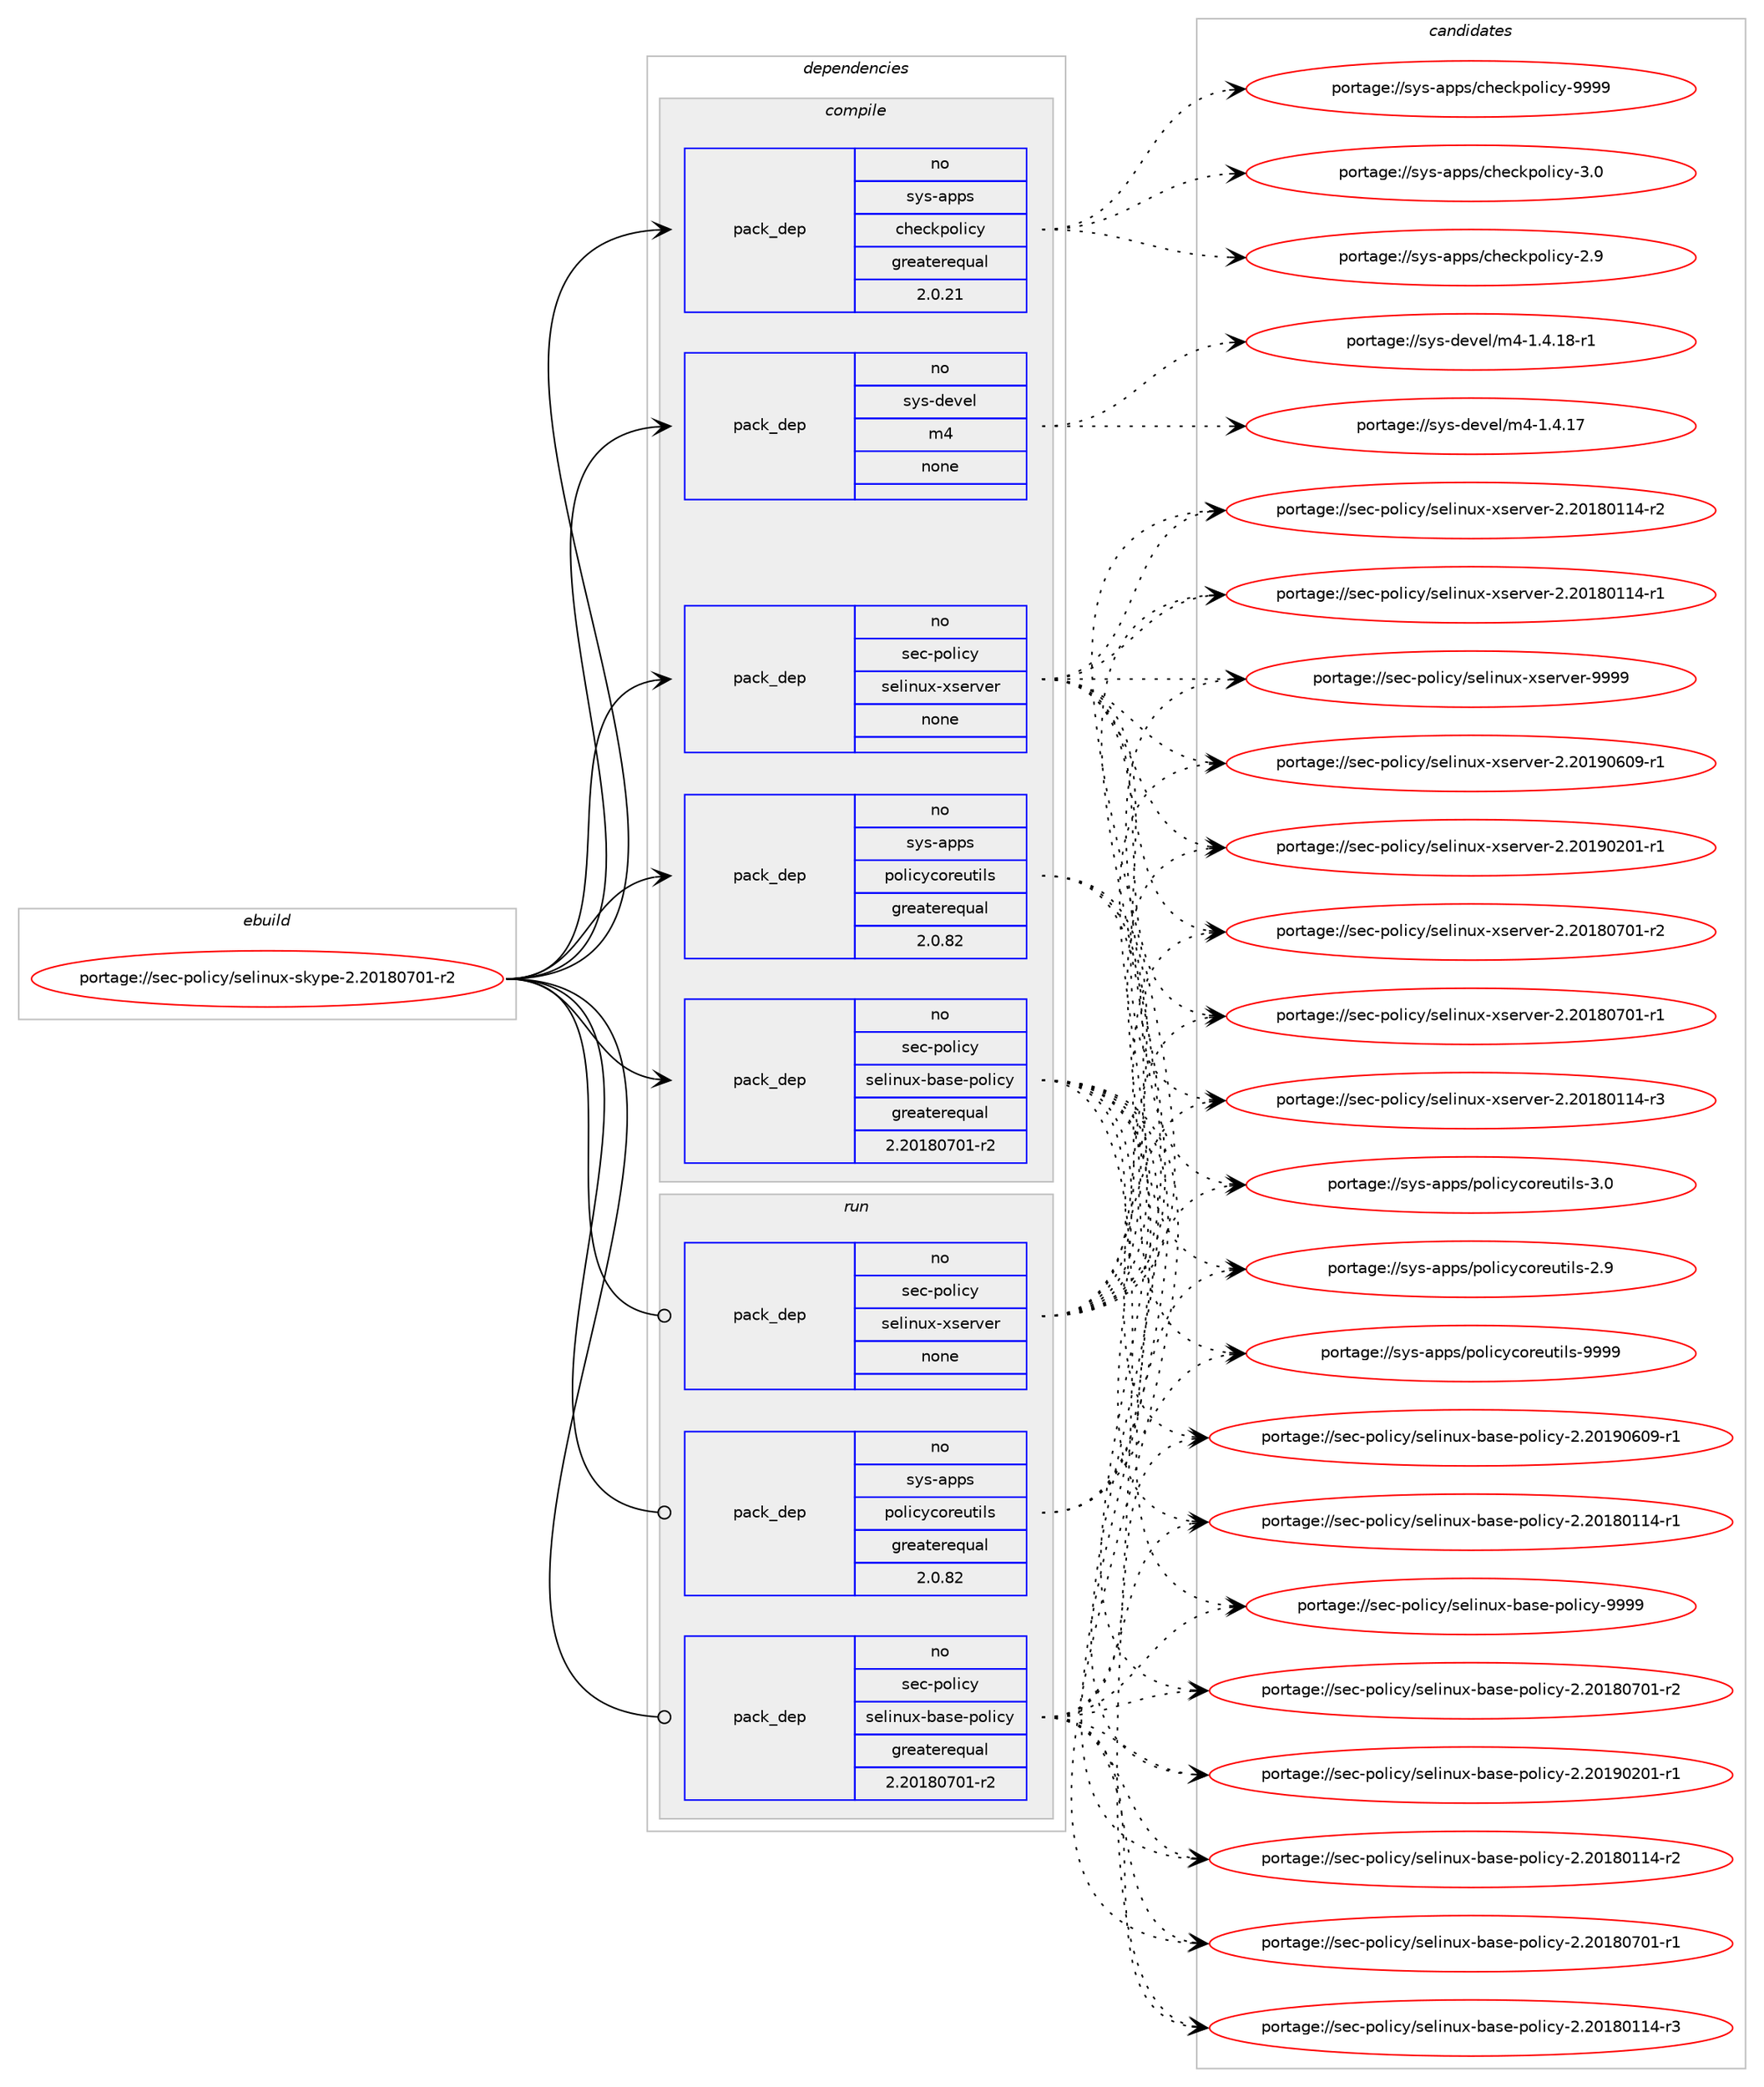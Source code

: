 digraph prolog {

# *************
# Graph options
# *************

newrank=true;
concentrate=true;
compound=true;
graph [rankdir=LR,fontname=Helvetica,fontsize=10,ranksep=1.5];#, ranksep=2.5, nodesep=0.2];
edge  [arrowhead=vee];
node  [fontname=Helvetica,fontsize=10];

# **********
# The ebuild
# **********

subgraph cluster_leftcol {
color=gray;
rank=same;
label=<<i>ebuild</i>>;
id [label="portage://sec-policy/selinux-skype-2.20180701-r2", color=red, width=4, href="../sec-policy/selinux-skype-2.20180701-r2.svg"];
}

# ****************
# The dependencies
# ****************

subgraph cluster_midcol {
color=gray;
label=<<i>dependencies</i>>;
subgraph cluster_compile {
fillcolor="#eeeeee";
style=filled;
label=<<i>compile</i>>;
subgraph pack52835 {
dependency68844 [label=<<TABLE BORDER="0" CELLBORDER="1" CELLSPACING="0" CELLPADDING="4" WIDTH="220"><TR><TD ROWSPAN="6" CELLPADDING="30">pack_dep</TD></TR><TR><TD WIDTH="110">no</TD></TR><TR><TD>sec-policy</TD></TR><TR><TD>selinux-base-policy</TD></TR><TR><TD>greaterequal</TD></TR><TR><TD>2.20180701-r2</TD></TR></TABLE>>, shape=none, color=blue];
}
id:e -> dependency68844:w [weight=20,style="solid",arrowhead="vee"];
subgraph pack52836 {
dependency68845 [label=<<TABLE BORDER="0" CELLBORDER="1" CELLSPACING="0" CELLPADDING="4" WIDTH="220"><TR><TD ROWSPAN="6" CELLPADDING="30">pack_dep</TD></TR><TR><TD WIDTH="110">no</TD></TR><TR><TD>sec-policy</TD></TR><TR><TD>selinux-xserver</TD></TR><TR><TD>none</TD></TR><TR><TD></TD></TR></TABLE>>, shape=none, color=blue];
}
id:e -> dependency68845:w [weight=20,style="solid",arrowhead="vee"];
subgraph pack52837 {
dependency68846 [label=<<TABLE BORDER="0" CELLBORDER="1" CELLSPACING="0" CELLPADDING="4" WIDTH="220"><TR><TD ROWSPAN="6" CELLPADDING="30">pack_dep</TD></TR><TR><TD WIDTH="110">no</TD></TR><TR><TD>sys-apps</TD></TR><TR><TD>checkpolicy</TD></TR><TR><TD>greaterequal</TD></TR><TR><TD>2.0.21</TD></TR></TABLE>>, shape=none, color=blue];
}
id:e -> dependency68846:w [weight=20,style="solid",arrowhead="vee"];
subgraph pack52838 {
dependency68847 [label=<<TABLE BORDER="0" CELLBORDER="1" CELLSPACING="0" CELLPADDING="4" WIDTH="220"><TR><TD ROWSPAN="6" CELLPADDING="30">pack_dep</TD></TR><TR><TD WIDTH="110">no</TD></TR><TR><TD>sys-apps</TD></TR><TR><TD>policycoreutils</TD></TR><TR><TD>greaterequal</TD></TR><TR><TD>2.0.82</TD></TR></TABLE>>, shape=none, color=blue];
}
id:e -> dependency68847:w [weight=20,style="solid",arrowhead="vee"];
subgraph pack52839 {
dependency68848 [label=<<TABLE BORDER="0" CELLBORDER="1" CELLSPACING="0" CELLPADDING="4" WIDTH="220"><TR><TD ROWSPAN="6" CELLPADDING="30">pack_dep</TD></TR><TR><TD WIDTH="110">no</TD></TR><TR><TD>sys-devel</TD></TR><TR><TD>m4</TD></TR><TR><TD>none</TD></TR><TR><TD></TD></TR></TABLE>>, shape=none, color=blue];
}
id:e -> dependency68848:w [weight=20,style="solid",arrowhead="vee"];
}
subgraph cluster_compileandrun {
fillcolor="#eeeeee";
style=filled;
label=<<i>compile and run</i>>;
}
subgraph cluster_run {
fillcolor="#eeeeee";
style=filled;
label=<<i>run</i>>;
subgraph pack52840 {
dependency68849 [label=<<TABLE BORDER="0" CELLBORDER="1" CELLSPACING="0" CELLPADDING="4" WIDTH="220"><TR><TD ROWSPAN="6" CELLPADDING="30">pack_dep</TD></TR><TR><TD WIDTH="110">no</TD></TR><TR><TD>sec-policy</TD></TR><TR><TD>selinux-base-policy</TD></TR><TR><TD>greaterequal</TD></TR><TR><TD>2.20180701-r2</TD></TR></TABLE>>, shape=none, color=blue];
}
id:e -> dependency68849:w [weight=20,style="solid",arrowhead="odot"];
subgraph pack52841 {
dependency68850 [label=<<TABLE BORDER="0" CELLBORDER="1" CELLSPACING="0" CELLPADDING="4" WIDTH="220"><TR><TD ROWSPAN="6" CELLPADDING="30">pack_dep</TD></TR><TR><TD WIDTH="110">no</TD></TR><TR><TD>sec-policy</TD></TR><TR><TD>selinux-xserver</TD></TR><TR><TD>none</TD></TR><TR><TD></TD></TR></TABLE>>, shape=none, color=blue];
}
id:e -> dependency68850:w [weight=20,style="solid",arrowhead="odot"];
subgraph pack52842 {
dependency68851 [label=<<TABLE BORDER="0" CELLBORDER="1" CELLSPACING="0" CELLPADDING="4" WIDTH="220"><TR><TD ROWSPAN="6" CELLPADDING="30">pack_dep</TD></TR><TR><TD WIDTH="110">no</TD></TR><TR><TD>sys-apps</TD></TR><TR><TD>policycoreutils</TD></TR><TR><TD>greaterequal</TD></TR><TR><TD>2.0.82</TD></TR></TABLE>>, shape=none, color=blue];
}
id:e -> dependency68851:w [weight=20,style="solid",arrowhead="odot"];
}
}

# **************
# The candidates
# **************

subgraph cluster_choices {
rank=same;
color=gray;
label=<<i>candidates</i>>;

subgraph choice52835 {
color=black;
nodesep=1;
choice1151019945112111108105991214711510110810511011712045989711510145112111108105991214557575757 [label="portage://sec-policy/selinux-base-policy-9999", color=red, width=4,href="../sec-policy/selinux-base-policy-9999.svg"];
choice11510199451121111081059912147115101108105110117120459897115101451121111081059912145504650484957485448574511449 [label="portage://sec-policy/selinux-base-policy-2.20190609-r1", color=red, width=4,href="../sec-policy/selinux-base-policy-2.20190609-r1.svg"];
choice11510199451121111081059912147115101108105110117120459897115101451121111081059912145504650484957485048494511449 [label="portage://sec-policy/selinux-base-policy-2.20190201-r1", color=red, width=4,href="../sec-policy/selinux-base-policy-2.20190201-r1.svg"];
choice11510199451121111081059912147115101108105110117120459897115101451121111081059912145504650484956485548494511450 [label="portage://sec-policy/selinux-base-policy-2.20180701-r2", color=red, width=4,href="../sec-policy/selinux-base-policy-2.20180701-r2.svg"];
choice11510199451121111081059912147115101108105110117120459897115101451121111081059912145504650484956485548494511449 [label="portage://sec-policy/selinux-base-policy-2.20180701-r1", color=red, width=4,href="../sec-policy/selinux-base-policy-2.20180701-r1.svg"];
choice11510199451121111081059912147115101108105110117120459897115101451121111081059912145504650484956484949524511451 [label="portage://sec-policy/selinux-base-policy-2.20180114-r3", color=red, width=4,href="../sec-policy/selinux-base-policy-2.20180114-r3.svg"];
choice11510199451121111081059912147115101108105110117120459897115101451121111081059912145504650484956484949524511450 [label="portage://sec-policy/selinux-base-policy-2.20180114-r2", color=red, width=4,href="../sec-policy/selinux-base-policy-2.20180114-r2.svg"];
choice11510199451121111081059912147115101108105110117120459897115101451121111081059912145504650484956484949524511449 [label="portage://sec-policy/selinux-base-policy-2.20180114-r1", color=red, width=4,href="../sec-policy/selinux-base-policy-2.20180114-r1.svg"];
dependency68844:e -> choice1151019945112111108105991214711510110810511011712045989711510145112111108105991214557575757:w [style=dotted,weight="100"];
dependency68844:e -> choice11510199451121111081059912147115101108105110117120459897115101451121111081059912145504650484957485448574511449:w [style=dotted,weight="100"];
dependency68844:e -> choice11510199451121111081059912147115101108105110117120459897115101451121111081059912145504650484957485048494511449:w [style=dotted,weight="100"];
dependency68844:e -> choice11510199451121111081059912147115101108105110117120459897115101451121111081059912145504650484956485548494511450:w [style=dotted,weight="100"];
dependency68844:e -> choice11510199451121111081059912147115101108105110117120459897115101451121111081059912145504650484956485548494511449:w [style=dotted,weight="100"];
dependency68844:e -> choice11510199451121111081059912147115101108105110117120459897115101451121111081059912145504650484956484949524511451:w [style=dotted,weight="100"];
dependency68844:e -> choice11510199451121111081059912147115101108105110117120459897115101451121111081059912145504650484956484949524511450:w [style=dotted,weight="100"];
dependency68844:e -> choice11510199451121111081059912147115101108105110117120459897115101451121111081059912145504650484956484949524511449:w [style=dotted,weight="100"];
}
subgraph choice52836 {
color=black;
nodesep=1;
choice11510199451121111081059912147115101108105110117120451201151011141181011144557575757 [label="portage://sec-policy/selinux-xserver-9999", color=red, width=4,href="../sec-policy/selinux-xserver-9999.svg"];
choice115101994511211110810599121471151011081051101171204512011510111411810111445504650484957485448574511449 [label="portage://sec-policy/selinux-xserver-2.20190609-r1", color=red, width=4,href="../sec-policy/selinux-xserver-2.20190609-r1.svg"];
choice115101994511211110810599121471151011081051101171204512011510111411810111445504650484957485048494511449 [label="portage://sec-policy/selinux-xserver-2.20190201-r1", color=red, width=4,href="../sec-policy/selinux-xserver-2.20190201-r1.svg"];
choice115101994511211110810599121471151011081051101171204512011510111411810111445504650484956485548494511450 [label="portage://sec-policy/selinux-xserver-2.20180701-r2", color=red, width=4,href="../sec-policy/selinux-xserver-2.20180701-r2.svg"];
choice115101994511211110810599121471151011081051101171204512011510111411810111445504650484956485548494511449 [label="portage://sec-policy/selinux-xserver-2.20180701-r1", color=red, width=4,href="../sec-policy/selinux-xserver-2.20180701-r1.svg"];
choice115101994511211110810599121471151011081051101171204512011510111411810111445504650484956484949524511451 [label="portage://sec-policy/selinux-xserver-2.20180114-r3", color=red, width=4,href="../sec-policy/selinux-xserver-2.20180114-r3.svg"];
choice115101994511211110810599121471151011081051101171204512011510111411810111445504650484956484949524511450 [label="portage://sec-policy/selinux-xserver-2.20180114-r2", color=red, width=4,href="../sec-policy/selinux-xserver-2.20180114-r2.svg"];
choice115101994511211110810599121471151011081051101171204512011510111411810111445504650484956484949524511449 [label="portage://sec-policy/selinux-xserver-2.20180114-r1", color=red, width=4,href="../sec-policy/selinux-xserver-2.20180114-r1.svg"];
dependency68845:e -> choice11510199451121111081059912147115101108105110117120451201151011141181011144557575757:w [style=dotted,weight="100"];
dependency68845:e -> choice115101994511211110810599121471151011081051101171204512011510111411810111445504650484957485448574511449:w [style=dotted,weight="100"];
dependency68845:e -> choice115101994511211110810599121471151011081051101171204512011510111411810111445504650484957485048494511449:w [style=dotted,weight="100"];
dependency68845:e -> choice115101994511211110810599121471151011081051101171204512011510111411810111445504650484956485548494511450:w [style=dotted,weight="100"];
dependency68845:e -> choice115101994511211110810599121471151011081051101171204512011510111411810111445504650484956485548494511449:w [style=dotted,weight="100"];
dependency68845:e -> choice115101994511211110810599121471151011081051101171204512011510111411810111445504650484956484949524511451:w [style=dotted,weight="100"];
dependency68845:e -> choice115101994511211110810599121471151011081051101171204512011510111411810111445504650484956484949524511450:w [style=dotted,weight="100"];
dependency68845:e -> choice115101994511211110810599121471151011081051101171204512011510111411810111445504650484956484949524511449:w [style=dotted,weight="100"];
}
subgraph choice52837 {
color=black;
nodesep=1;
choice1151211154597112112115479910410199107112111108105991214557575757 [label="portage://sys-apps/checkpolicy-9999", color=red, width=4,href="../sys-apps/checkpolicy-9999.svg"];
choice11512111545971121121154799104101991071121111081059912145514648 [label="portage://sys-apps/checkpolicy-3.0", color=red, width=4,href="../sys-apps/checkpolicy-3.0.svg"];
choice11512111545971121121154799104101991071121111081059912145504657 [label="portage://sys-apps/checkpolicy-2.9", color=red, width=4,href="../sys-apps/checkpolicy-2.9.svg"];
dependency68846:e -> choice1151211154597112112115479910410199107112111108105991214557575757:w [style=dotted,weight="100"];
dependency68846:e -> choice11512111545971121121154799104101991071121111081059912145514648:w [style=dotted,weight="100"];
dependency68846:e -> choice11512111545971121121154799104101991071121111081059912145504657:w [style=dotted,weight="100"];
}
subgraph choice52838 {
color=black;
nodesep=1;
choice11512111545971121121154711211110810599121991111141011171161051081154557575757 [label="portage://sys-apps/policycoreutils-9999", color=red, width=4,href="../sys-apps/policycoreutils-9999.svg"];
choice115121115459711211211547112111108105991219911111410111711610510811545514648 [label="portage://sys-apps/policycoreutils-3.0", color=red, width=4,href="../sys-apps/policycoreutils-3.0.svg"];
choice115121115459711211211547112111108105991219911111410111711610510811545504657 [label="portage://sys-apps/policycoreutils-2.9", color=red, width=4,href="../sys-apps/policycoreutils-2.9.svg"];
dependency68847:e -> choice11512111545971121121154711211110810599121991111141011171161051081154557575757:w [style=dotted,weight="100"];
dependency68847:e -> choice115121115459711211211547112111108105991219911111410111711610510811545514648:w [style=dotted,weight="100"];
dependency68847:e -> choice115121115459711211211547112111108105991219911111410111711610510811545504657:w [style=dotted,weight="100"];
}
subgraph choice52839 {
color=black;
nodesep=1;
choice115121115451001011181011084710952454946524649564511449 [label="portage://sys-devel/m4-1.4.18-r1", color=red, width=4,href="../sys-devel/m4-1.4.18-r1.svg"];
choice11512111545100101118101108471095245494652464955 [label="portage://sys-devel/m4-1.4.17", color=red, width=4,href="../sys-devel/m4-1.4.17.svg"];
dependency68848:e -> choice115121115451001011181011084710952454946524649564511449:w [style=dotted,weight="100"];
dependency68848:e -> choice11512111545100101118101108471095245494652464955:w [style=dotted,weight="100"];
}
subgraph choice52840 {
color=black;
nodesep=1;
choice1151019945112111108105991214711510110810511011712045989711510145112111108105991214557575757 [label="portage://sec-policy/selinux-base-policy-9999", color=red, width=4,href="../sec-policy/selinux-base-policy-9999.svg"];
choice11510199451121111081059912147115101108105110117120459897115101451121111081059912145504650484957485448574511449 [label="portage://sec-policy/selinux-base-policy-2.20190609-r1", color=red, width=4,href="../sec-policy/selinux-base-policy-2.20190609-r1.svg"];
choice11510199451121111081059912147115101108105110117120459897115101451121111081059912145504650484957485048494511449 [label="portage://sec-policy/selinux-base-policy-2.20190201-r1", color=red, width=4,href="../sec-policy/selinux-base-policy-2.20190201-r1.svg"];
choice11510199451121111081059912147115101108105110117120459897115101451121111081059912145504650484956485548494511450 [label="portage://sec-policy/selinux-base-policy-2.20180701-r2", color=red, width=4,href="../sec-policy/selinux-base-policy-2.20180701-r2.svg"];
choice11510199451121111081059912147115101108105110117120459897115101451121111081059912145504650484956485548494511449 [label="portage://sec-policy/selinux-base-policy-2.20180701-r1", color=red, width=4,href="../sec-policy/selinux-base-policy-2.20180701-r1.svg"];
choice11510199451121111081059912147115101108105110117120459897115101451121111081059912145504650484956484949524511451 [label="portage://sec-policy/selinux-base-policy-2.20180114-r3", color=red, width=4,href="../sec-policy/selinux-base-policy-2.20180114-r3.svg"];
choice11510199451121111081059912147115101108105110117120459897115101451121111081059912145504650484956484949524511450 [label="portage://sec-policy/selinux-base-policy-2.20180114-r2", color=red, width=4,href="../sec-policy/selinux-base-policy-2.20180114-r2.svg"];
choice11510199451121111081059912147115101108105110117120459897115101451121111081059912145504650484956484949524511449 [label="portage://sec-policy/selinux-base-policy-2.20180114-r1", color=red, width=4,href="../sec-policy/selinux-base-policy-2.20180114-r1.svg"];
dependency68849:e -> choice1151019945112111108105991214711510110810511011712045989711510145112111108105991214557575757:w [style=dotted,weight="100"];
dependency68849:e -> choice11510199451121111081059912147115101108105110117120459897115101451121111081059912145504650484957485448574511449:w [style=dotted,weight="100"];
dependency68849:e -> choice11510199451121111081059912147115101108105110117120459897115101451121111081059912145504650484957485048494511449:w [style=dotted,weight="100"];
dependency68849:e -> choice11510199451121111081059912147115101108105110117120459897115101451121111081059912145504650484956485548494511450:w [style=dotted,weight="100"];
dependency68849:e -> choice11510199451121111081059912147115101108105110117120459897115101451121111081059912145504650484956485548494511449:w [style=dotted,weight="100"];
dependency68849:e -> choice11510199451121111081059912147115101108105110117120459897115101451121111081059912145504650484956484949524511451:w [style=dotted,weight="100"];
dependency68849:e -> choice11510199451121111081059912147115101108105110117120459897115101451121111081059912145504650484956484949524511450:w [style=dotted,weight="100"];
dependency68849:e -> choice11510199451121111081059912147115101108105110117120459897115101451121111081059912145504650484956484949524511449:w [style=dotted,weight="100"];
}
subgraph choice52841 {
color=black;
nodesep=1;
choice11510199451121111081059912147115101108105110117120451201151011141181011144557575757 [label="portage://sec-policy/selinux-xserver-9999", color=red, width=4,href="../sec-policy/selinux-xserver-9999.svg"];
choice115101994511211110810599121471151011081051101171204512011510111411810111445504650484957485448574511449 [label="portage://sec-policy/selinux-xserver-2.20190609-r1", color=red, width=4,href="../sec-policy/selinux-xserver-2.20190609-r1.svg"];
choice115101994511211110810599121471151011081051101171204512011510111411810111445504650484957485048494511449 [label="portage://sec-policy/selinux-xserver-2.20190201-r1", color=red, width=4,href="../sec-policy/selinux-xserver-2.20190201-r1.svg"];
choice115101994511211110810599121471151011081051101171204512011510111411810111445504650484956485548494511450 [label="portage://sec-policy/selinux-xserver-2.20180701-r2", color=red, width=4,href="../sec-policy/selinux-xserver-2.20180701-r2.svg"];
choice115101994511211110810599121471151011081051101171204512011510111411810111445504650484956485548494511449 [label="portage://sec-policy/selinux-xserver-2.20180701-r1", color=red, width=4,href="../sec-policy/selinux-xserver-2.20180701-r1.svg"];
choice115101994511211110810599121471151011081051101171204512011510111411810111445504650484956484949524511451 [label="portage://sec-policy/selinux-xserver-2.20180114-r3", color=red, width=4,href="../sec-policy/selinux-xserver-2.20180114-r3.svg"];
choice115101994511211110810599121471151011081051101171204512011510111411810111445504650484956484949524511450 [label="portage://sec-policy/selinux-xserver-2.20180114-r2", color=red, width=4,href="../sec-policy/selinux-xserver-2.20180114-r2.svg"];
choice115101994511211110810599121471151011081051101171204512011510111411810111445504650484956484949524511449 [label="portage://sec-policy/selinux-xserver-2.20180114-r1", color=red, width=4,href="../sec-policy/selinux-xserver-2.20180114-r1.svg"];
dependency68850:e -> choice11510199451121111081059912147115101108105110117120451201151011141181011144557575757:w [style=dotted,weight="100"];
dependency68850:e -> choice115101994511211110810599121471151011081051101171204512011510111411810111445504650484957485448574511449:w [style=dotted,weight="100"];
dependency68850:e -> choice115101994511211110810599121471151011081051101171204512011510111411810111445504650484957485048494511449:w [style=dotted,weight="100"];
dependency68850:e -> choice115101994511211110810599121471151011081051101171204512011510111411810111445504650484956485548494511450:w [style=dotted,weight="100"];
dependency68850:e -> choice115101994511211110810599121471151011081051101171204512011510111411810111445504650484956485548494511449:w [style=dotted,weight="100"];
dependency68850:e -> choice115101994511211110810599121471151011081051101171204512011510111411810111445504650484956484949524511451:w [style=dotted,weight="100"];
dependency68850:e -> choice115101994511211110810599121471151011081051101171204512011510111411810111445504650484956484949524511450:w [style=dotted,weight="100"];
dependency68850:e -> choice115101994511211110810599121471151011081051101171204512011510111411810111445504650484956484949524511449:w [style=dotted,weight="100"];
}
subgraph choice52842 {
color=black;
nodesep=1;
choice11512111545971121121154711211110810599121991111141011171161051081154557575757 [label="portage://sys-apps/policycoreutils-9999", color=red, width=4,href="../sys-apps/policycoreutils-9999.svg"];
choice115121115459711211211547112111108105991219911111410111711610510811545514648 [label="portage://sys-apps/policycoreutils-3.0", color=red, width=4,href="../sys-apps/policycoreutils-3.0.svg"];
choice115121115459711211211547112111108105991219911111410111711610510811545504657 [label="portage://sys-apps/policycoreutils-2.9", color=red, width=4,href="../sys-apps/policycoreutils-2.9.svg"];
dependency68851:e -> choice11512111545971121121154711211110810599121991111141011171161051081154557575757:w [style=dotted,weight="100"];
dependency68851:e -> choice115121115459711211211547112111108105991219911111410111711610510811545514648:w [style=dotted,weight="100"];
dependency68851:e -> choice115121115459711211211547112111108105991219911111410111711610510811545504657:w [style=dotted,weight="100"];
}
}

}
